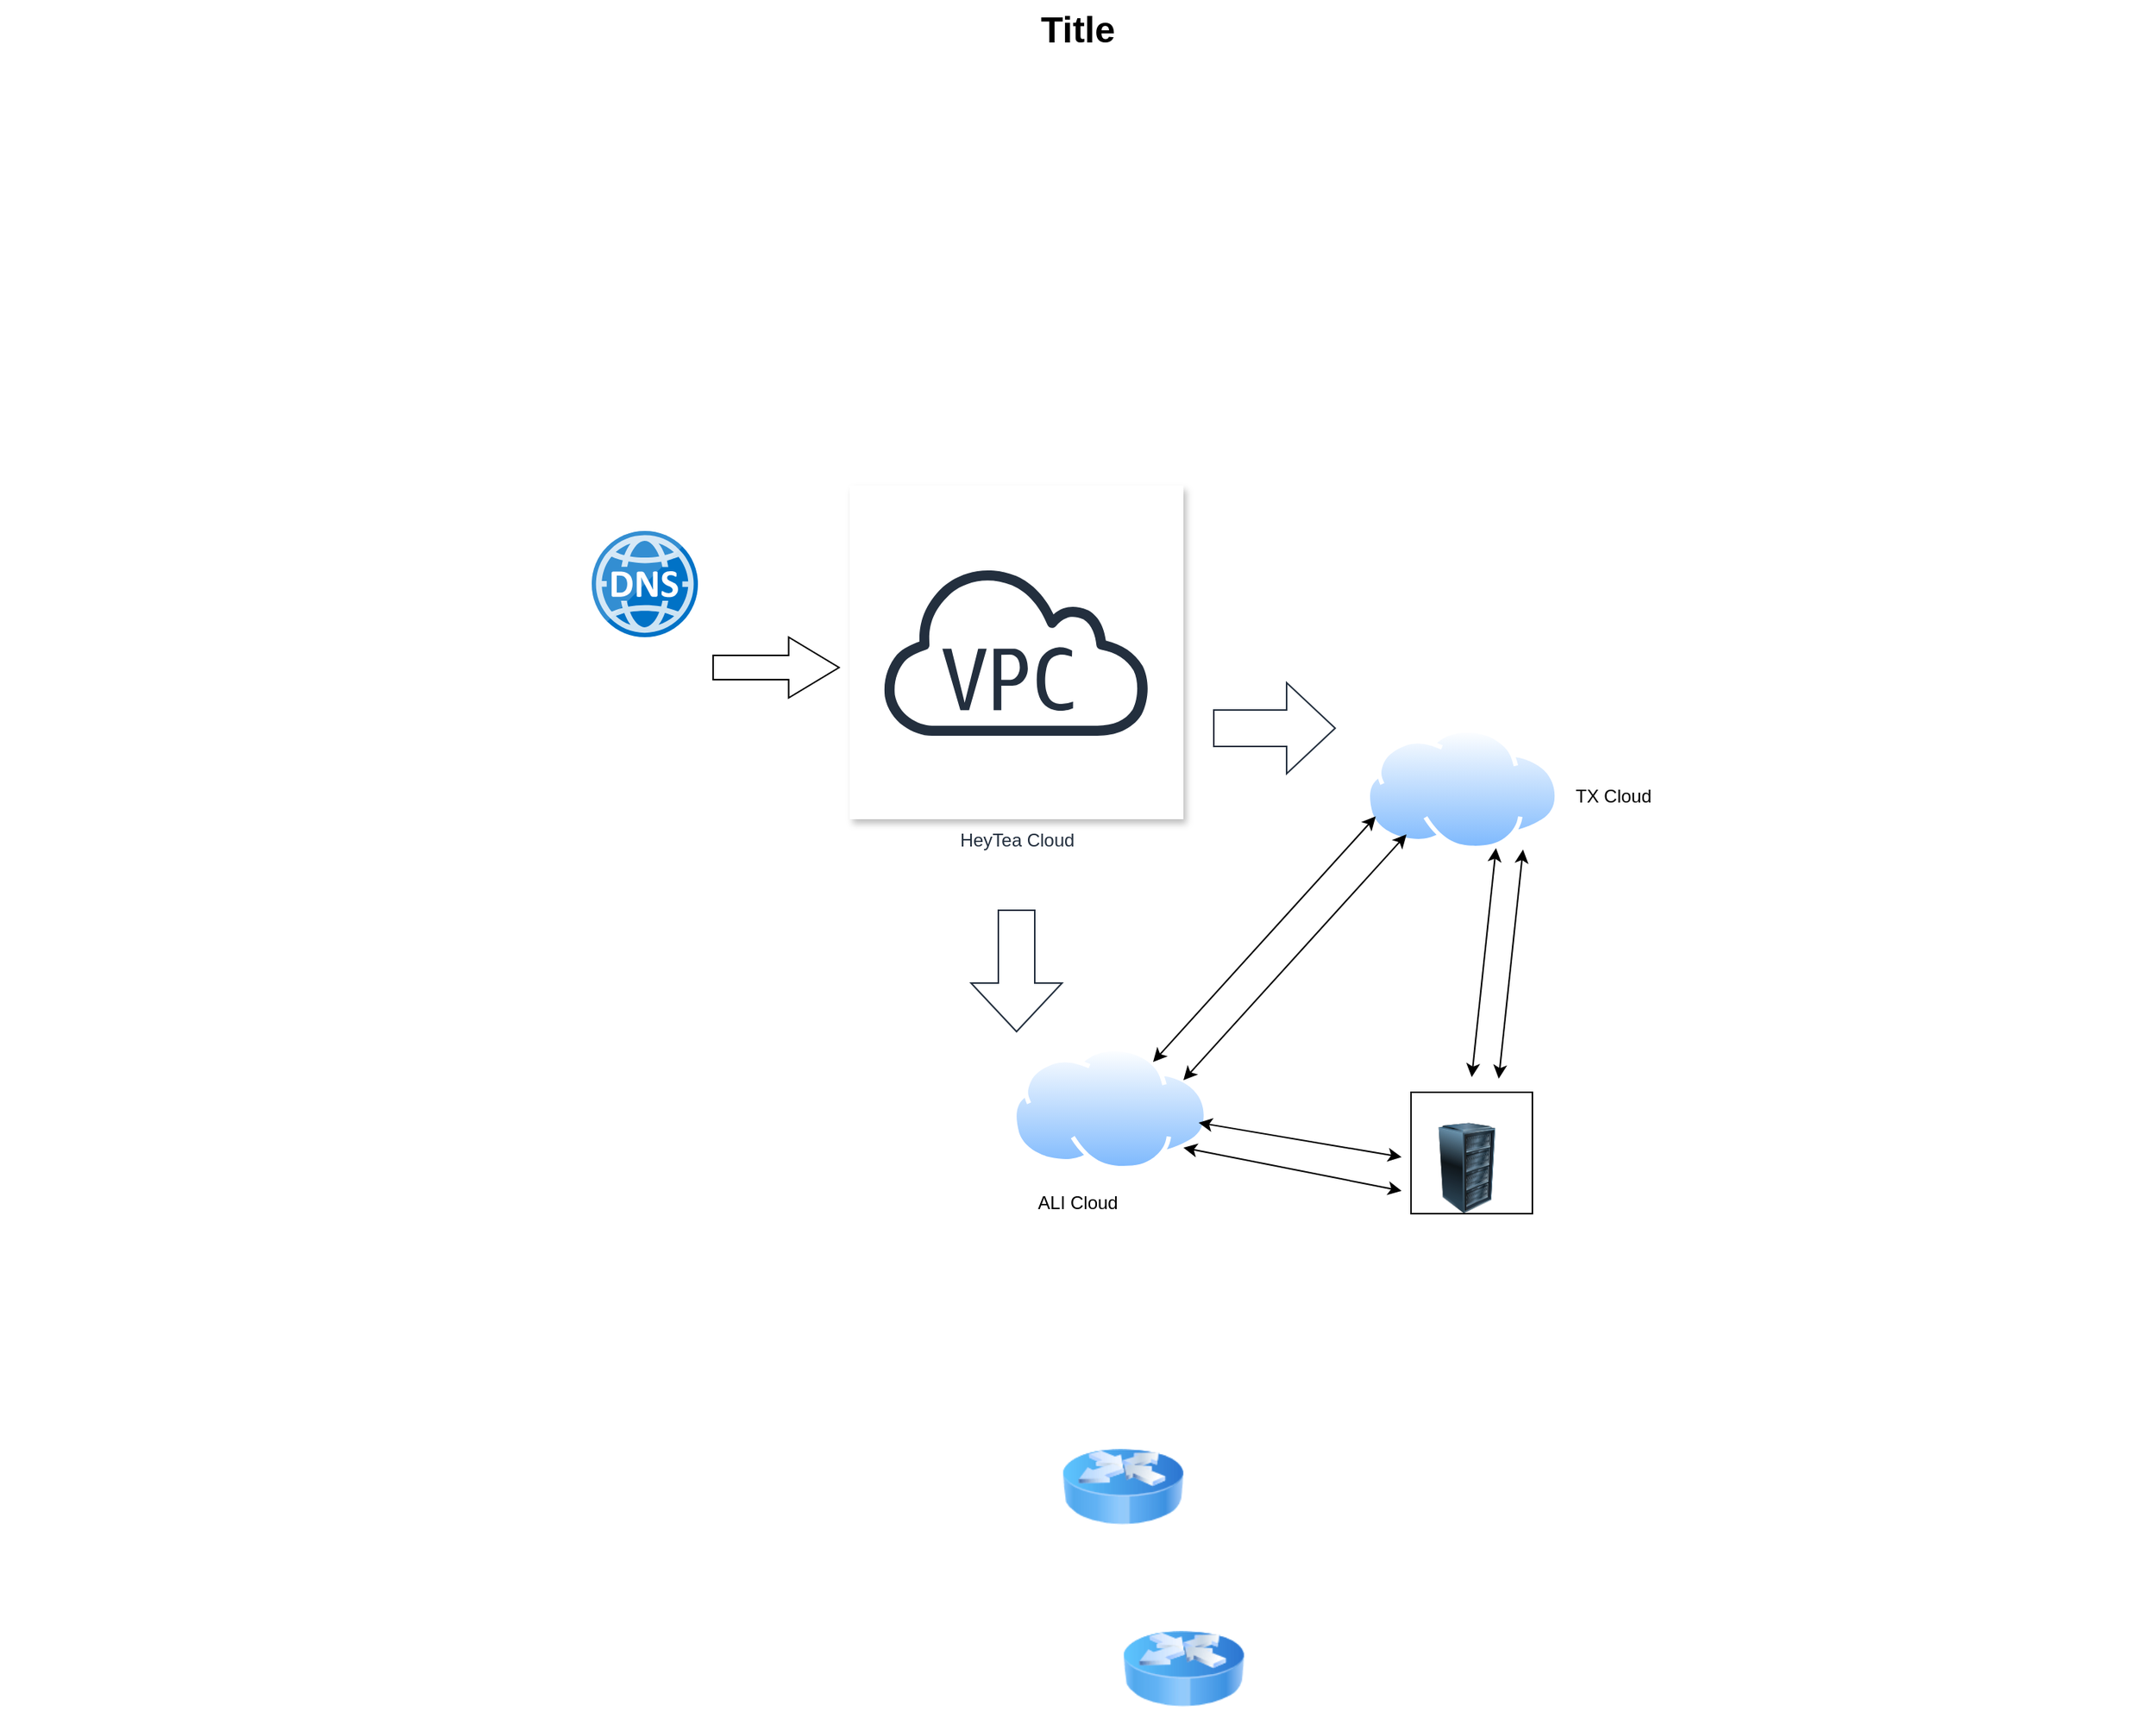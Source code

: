 <mxfile version="24.2.0" type="github" pages="2">
  <diagram name="Page-1" id="197159a0-c6a4-9194-75a8-e4174976684c">
    <mxGraphModel dx="1153" dy="582" grid="1" gridSize="10" guides="1" tooltips="1" connect="1" arrows="1" fold="1" page="1" pageScale="1.5" pageWidth="1169" pageHeight="826" background="none" math="0" shadow="0">
      <root>
        <mxCell id="0" style=";html=1;" />
        <mxCell id="1" style=";html=1;" parent="0" />
        <mxCell id="1eIa2DzuGXPWhkB9DKKl-55" value="" style="whiteSpace=wrap;html=1;aspect=fixed;" vertex="1" parent="1">
          <mxGeometry x="1090" y="780" width="80" height="80" as="geometry" />
        </mxCell>
        <mxCell id="1257a543d1cacc4b-52" value="Title" style="text;strokeColor=none;fillColor=none;html=1;fontSize=24;fontStyle=1;verticalAlign=middle;align=center;" parent="1" vertex="1">
          <mxGeometry x="160" y="60" width="1420" height="40" as="geometry" />
        </mxCell>
        <mxCell id="1eIa2DzuGXPWhkB9DKKl-34" value="" style="image;sketch=0;aspect=fixed;html=1;points=[];align=center;fontSize=12;image=img/lib/mscae/DNS.svg;" vertex="1" parent="1">
          <mxGeometry x="550" y="410" width="70" height="70" as="geometry" />
        </mxCell>
        <mxCell id="1eIa2DzuGXPWhkB9DKKl-36" value="HeyTea Cloud" style="sketch=0;outlineConnect=0;fontColor=#232F3E;gradientColor=none;strokeColor=#232F3E;fillColor=#ffffff;dashed=0;verticalLabelPosition=bottom;verticalAlign=top;align=center;html=1;fontSize=12;fontStyle=0;aspect=fixed;shape=mxgraph.aws4.resourceIcon;resIcon=mxgraph.aws4.virtual_private_cloud;shadow=1;" vertex="1" parent="1">
          <mxGeometry x="720" y="380" width="220" height="220" as="geometry" />
        </mxCell>
        <mxCell id="1eIa2DzuGXPWhkB9DKKl-38" value="" style="shape=singleArrow;whiteSpace=wrap;html=1;arrowWidth=0.4;arrowSize=0.4;verticalAlign=top;labelBackgroundColor=default;sketch=0;" vertex="1" parent="1">
          <mxGeometry x="630" y="480" width="83" height="40" as="geometry" />
        </mxCell>
        <mxCell id="1eIa2DzuGXPWhkB9DKKl-41" value="" style="shape=singleArrow;whiteSpace=wrap;html=1;arrowWidth=0.4;arrowSize=0.4;verticalAlign=top;fillColor=#ffffff;strokeColor=#232F3E;fontColor=#232F3E;sketch=0;gradientColor=none;dashed=0;fontStyle=0;rotation=90;" vertex="1" parent="1">
          <mxGeometry x="790" y="670" width="80" height="60" as="geometry" />
        </mxCell>
        <mxCell id="1eIa2DzuGXPWhkB9DKKl-44" value="" style="shape=singleArrow;whiteSpace=wrap;html=1;arrowWidth=0.4;arrowSize=0.4;verticalAlign=top;fillColor=#ffffff;strokeColor=#232F3E;fontColor=#232F3E;sketch=0;gradientColor=none;dashed=0;fontStyle=0;" vertex="1" parent="1">
          <mxGeometry x="960" y="510" width="80" height="60" as="geometry" />
        </mxCell>
        <mxCell id="1eIa2DzuGXPWhkB9DKKl-46" value="" style="image;aspect=fixed;perimeter=ellipsePerimeter;html=1;align=center;shadow=0;dashed=0;spacingTop=3;image=img/lib/active_directory/internet_cloud.svg;" vertex="1" parent="1">
          <mxGeometry x="827" y="750" width="129.37" height="81.5" as="geometry" />
        </mxCell>
        <mxCell id="1eIa2DzuGXPWhkB9DKKl-47" value="" style="image;aspect=fixed;perimeter=ellipsePerimeter;html=1;align=center;shadow=0;dashed=0;spacingTop=3;image=img/lib/active_directory/internet_cloud.svg;" vertex="1" parent="1">
          <mxGeometry x="1060" y="540" width="127.62" height="80.4" as="geometry" />
        </mxCell>
        <mxCell id="1eIa2DzuGXPWhkB9DKKl-48" value="" style="image;html=1;image=img/lib/clip_art/computers/Server_Rack_128x128.png" vertex="1" parent="1">
          <mxGeometry x="1083.81" y="800" width="86.19" height="60" as="geometry" />
        </mxCell>
        <mxCell id="1eIa2DzuGXPWhkB9DKKl-49" value="" style="endArrow=classic;startArrow=classic;html=1;rounded=0;entryX=0;entryY=0.75;entryDx=0;entryDy=0;" edge="1" parent="1" target="1eIa2DzuGXPWhkB9DKKl-47">
          <mxGeometry width="50" height="50" relative="1" as="geometry">
            <mxPoint x="920" y="760" as="sourcePoint" />
            <mxPoint x="970" y="710" as="targetPoint" />
          </mxGeometry>
        </mxCell>
        <mxCell id="1eIa2DzuGXPWhkB9DKKl-50" value="" style="endArrow=classic;startArrow=classic;html=1;rounded=0;entryX=0;entryY=0.75;entryDx=0;entryDy=0;" edge="1" parent="1">
          <mxGeometry width="50" height="50" relative="1" as="geometry">
            <mxPoint x="940" y="772" as="sourcePoint" />
            <mxPoint x="1087" y="610" as="targetPoint" />
          </mxGeometry>
        </mxCell>
        <mxCell id="1eIa2DzuGXPWhkB9DKKl-51" value="" style="endArrow=classic;startArrow=classic;html=1;rounded=0;" edge="1" parent="1" source="1eIa2DzuGXPWhkB9DKKl-48">
          <mxGeometry width="50" height="50" relative="1" as="geometry">
            <mxPoint x="1077.44" y="807.611" as="sourcePoint" />
            <mxPoint x="950" y="800" as="targetPoint" />
          </mxGeometry>
        </mxCell>
        <mxCell id="1eIa2DzuGXPWhkB9DKKl-52" value="" style="endArrow=classic;startArrow=classic;html=1;rounded=0;exitX=0.674;exitY=0.983;exitDx=0;exitDy=0;exitPerimeter=0;" edge="1" parent="1" source="1eIa2DzuGXPWhkB9DKKl-47">
          <mxGeometry width="50" height="50" relative="1" as="geometry">
            <mxPoint x="1264" y="785" as="sourcePoint" />
            <mxPoint x="1130" y="770" as="targetPoint" />
          </mxGeometry>
        </mxCell>
        <mxCell id="1eIa2DzuGXPWhkB9DKKl-53" value="" style="endArrow=classic;startArrow=classic;html=1;rounded=0;exitX=0;exitY=0.75;exitDx=0;exitDy=0;" edge="1" parent="1" source="1eIa2DzuGXPWhkB9DKKl-48">
          <mxGeometry width="50" height="50" relative="1" as="geometry">
            <mxPoint x="1010" y="880" as="sourcePoint" />
            <mxPoint x="940" y="816.5" as="targetPoint" />
          </mxGeometry>
        </mxCell>
        <mxCell id="1eIa2DzuGXPWhkB9DKKl-54" value="" style="endArrow=classic;startArrow=classic;html=1;rounded=0;exitX=0.674;exitY=0.983;exitDx=0;exitDy=0;exitPerimeter=0;" edge="1" parent="1">
          <mxGeometry width="50" height="50" relative="1" as="geometry">
            <mxPoint x="1163.81" y="620" as="sourcePoint" />
            <mxPoint x="1147.81" y="771" as="targetPoint" />
          </mxGeometry>
        </mxCell>
        <mxCell id="1eIa2DzuGXPWhkB9DKKl-56" value="ALI Cloud" style="text;html=1;align=center;verticalAlign=middle;resizable=0;points=[];autosize=1;strokeColor=none;fillColor=none;" vertex="1" parent="1">
          <mxGeometry x="830" y="838" width="80" height="30" as="geometry" />
        </mxCell>
        <mxCell id="1eIa2DzuGXPWhkB9DKKl-57" value="TX Cloud" style="text;html=1;align=center;verticalAlign=middle;resizable=0;points=[];autosize=1;strokeColor=none;fillColor=none;" vertex="1" parent="1">
          <mxGeometry x="1187.62" y="570" width="70" height="30" as="geometry" />
        </mxCell>
        <mxCell id="1eIa2DzuGXPWhkB9DKKl-58" value="" style="image;html=1;image=img/lib/clip_art/networking/Router_Icon_128x128.png" vertex="1" parent="1">
          <mxGeometry x="860" y="1000" width="80" height="80" as="geometry" />
        </mxCell>
        <mxCell id="1eIa2DzuGXPWhkB9DKKl-59" value="" style="image;html=1;image=img/lib/clip_art/networking/Router_Icon_128x128.png" vertex="1" parent="1">
          <mxGeometry x="900" y="1120" width="80" height="80" as="geometry" />
        </mxCell>
      </root>
    </mxGraphModel>
  </diagram>
  <diagram id="c3w-Ql3XF3lk5wDezQVz" name="Page-2">
    <mxGraphModel dx="6218" dy="776" grid="1" gridSize="10" guides="1" tooltips="1" connect="1" arrows="1" fold="1" page="1" pageScale="1" pageWidth="4681" pageHeight="3300" math="0" shadow="0">
      <root>
        <mxCell id="0" />
        <mxCell id="1" parent="0" />
        <mxCell id="-w3O8SnXxAIu4j40hcto-25" value="" style="ellipse;whiteSpace=wrap;html=1;" vertex="1" parent="1">
          <mxGeometry x="770" y="600" width="580" height="340" as="geometry" />
        </mxCell>
        <mxCell id="-w3O8SnXxAIu4j40hcto-13" value="" style="ellipse;whiteSpace=wrap;html=1;" vertex="1" parent="1">
          <mxGeometry x="-10" y="570" width="570" height="330" as="geometry" />
        </mxCell>
        <mxCell id="-w3O8SnXxAIu4j40hcto-1" value="" style="image;html=1;image=img/lib/clip_art/networking/Router_Icon_128x128.png" vertex="1" parent="1">
          <mxGeometry x="400" y="600" width="80" height="80" as="geometry" />
        </mxCell>
        <mxCell id="-w3O8SnXxAIu4j40hcto-2" value="" style="image;html=1;image=img/lib/clip_art/networking/Router_Icon_128x128.png" vertex="1" parent="1">
          <mxGeometry x="380" y="800" width="80" height="80" as="geometry" />
        </mxCell>
        <mxCell id="-w3O8SnXxAIu4j40hcto-3" value="" style="outlineConnect=0;dashed=0;verticalLabelPosition=bottom;verticalAlign=top;align=center;html=1;shape=mxgraph.aws3.router;fillColor=#F58536;gradientColor=none;" vertex="1" parent="1">
          <mxGeometry x="230" y="608" width="69" height="72" as="geometry" />
        </mxCell>
        <mxCell id="-w3O8SnXxAIu4j40hcto-4" value="" style="outlineConnect=0;dashed=0;verticalLabelPosition=bottom;verticalAlign=top;align=center;html=1;shape=mxgraph.aws3.router;fillColor=#F58536;gradientColor=none;" vertex="1" parent="1">
          <mxGeometry x="210" y="808" width="69" height="72" as="geometry" />
        </mxCell>
        <mxCell id="-w3O8SnXxAIu4j40hcto-5" value="" style="outlineConnect=0;dashed=0;verticalLabelPosition=bottom;verticalAlign=top;align=center;html=1;shape=mxgraph.aws3.virtual_private_cloud;fillColor=#F58534;gradientColor=none;" vertex="1" parent="1">
          <mxGeometry x="50" y="720" width="80" height="50" as="geometry" />
        </mxCell>
        <mxCell id="-w3O8SnXxAIu4j40hcto-6" value="" style="shadow=0;dashed=0;html=1;strokeColor=none;fillColor=#4495D1;labelPosition=center;verticalLabelPosition=bottom;verticalAlign=top;align=center;outlineConnect=0;shape=mxgraph.veeam.2d.virtual_machine;" vertex="1" parent="1">
          <mxGeometry x="30" y="690" width="44.8" height="44" as="geometry" />
        </mxCell>
        <mxCell id="-w3O8SnXxAIu4j40hcto-7" value="" style="shadow=0;dashed=0;html=1;strokeColor=none;fillColor=#4495D1;labelPosition=center;verticalLabelPosition=bottom;verticalAlign=top;align=center;outlineConnect=0;shape=mxgraph.veeam.2d.virtual_machine;" vertex="1" parent="1">
          <mxGeometry x="20" y="764" width="44.8" height="44" as="geometry" />
        </mxCell>
        <mxCell id="-w3O8SnXxAIu4j40hcto-9" value="" style="endArrow=classic;html=1;rounded=0;" edge="1" parent="1" target="-w3O8SnXxAIu4j40hcto-3">
          <mxGeometry width="50" height="50" relative="1" as="geometry">
            <mxPoint x="110" y="730" as="sourcePoint" />
            <mxPoint x="160" y="680" as="targetPoint" />
          </mxGeometry>
        </mxCell>
        <mxCell id="-w3O8SnXxAIu4j40hcto-10" value="" style="endArrow=classic;html=1;rounded=0;entryX=0;entryY=0.5;entryDx=0;entryDy=0;entryPerimeter=0;" edge="1" parent="1" target="-w3O8SnXxAIu4j40hcto-4">
          <mxGeometry width="50" height="50" relative="1" as="geometry">
            <mxPoint x="120" y="770" as="sourcePoint" />
            <mxPoint x="160" y="850" as="targetPoint" />
          </mxGeometry>
        </mxCell>
        <mxCell id="-w3O8SnXxAIu4j40hcto-11" value="" style="endArrow=classic;html=1;rounded=0;entryX=0;entryY=0.75;entryDx=0;entryDy=0;" edge="1" parent="1">
          <mxGeometry width="50" height="50" relative="1" as="geometry">
            <mxPoint x="300" y="639.5" as="sourcePoint" />
            <mxPoint x="400" y="639.5" as="targetPoint" />
            <Array as="points" />
          </mxGeometry>
        </mxCell>
        <mxCell id="-w3O8SnXxAIu4j40hcto-12" value="" style="endArrow=classic;html=1;rounded=0;entryX=0;entryY=0.75;entryDx=0;entryDy=0;" edge="1" parent="1">
          <mxGeometry width="50" height="50" relative="1" as="geometry">
            <mxPoint x="280" y="839.5" as="sourcePoint" />
            <mxPoint x="380" y="839.5" as="targetPoint" />
            <Array as="points" />
          </mxGeometry>
        </mxCell>
        <mxCell id="-w3O8SnXxAIu4j40hcto-14" value="" style="image;html=1;image=img/lib/clip_art/networking/Router_Icon_128x128.png" vertex="1" parent="1">
          <mxGeometry x="960" y="630" width="80" height="80" as="geometry" />
        </mxCell>
        <mxCell id="-w3O8SnXxAIu4j40hcto-15" value="" style="image;html=1;image=img/lib/clip_art/networking/Router_Icon_128x128.png" vertex="1" parent="1">
          <mxGeometry x="940" y="830" width="80" height="80" as="geometry" />
        </mxCell>
        <mxCell id="-w3O8SnXxAIu4j40hcto-16" value="" style="outlineConnect=0;dashed=0;verticalLabelPosition=bottom;verticalAlign=top;align=center;html=1;shape=mxgraph.aws3.router;fillColor=#F58536;gradientColor=none;" vertex="1" parent="1">
          <mxGeometry x="1090" y="638" width="69" height="72" as="geometry" />
        </mxCell>
        <mxCell id="-w3O8SnXxAIu4j40hcto-17" value="" style="outlineConnect=0;dashed=0;verticalLabelPosition=bottom;verticalAlign=top;align=center;html=1;shape=mxgraph.aws3.router;fillColor=#F58536;gradientColor=none;" vertex="1" parent="1">
          <mxGeometry x="1100" y="834" width="69" height="72" as="geometry" />
        </mxCell>
        <mxCell id="-w3O8SnXxAIu4j40hcto-18" value="" style="outlineConnect=0;dashed=0;verticalLabelPosition=bottom;verticalAlign=top;align=center;html=1;shape=mxgraph.aws3.virtual_private_cloud;fillColor=#F58534;gradientColor=none;" vertex="1" parent="1">
          <mxGeometry x="1210" y="734" width="80" height="50" as="geometry" />
        </mxCell>
        <mxCell id="-w3O8SnXxAIu4j40hcto-19" value="" style="shadow=0;dashed=0;html=1;strokeColor=none;fillColor=#4495D1;labelPosition=center;verticalLabelPosition=bottom;verticalAlign=top;align=center;outlineConnect=0;shape=mxgraph.veeam.2d.virtual_machine;" vertex="1" parent="1">
          <mxGeometry x="1273.8" y="710" width="44.8" height="44" as="geometry" />
        </mxCell>
        <mxCell id="-w3O8SnXxAIu4j40hcto-22" value="" style="endArrow=classic;html=1;rounded=0;entryX=0;entryY=0.75;entryDx=0;entryDy=0;exitX=0;exitY=0;exitDx=0;exitDy=0;" edge="1" parent="1" source="-w3O8SnXxAIu4j40hcto-25">
          <mxGeometry width="50" height="50" relative="1" as="geometry">
            <mxPoint x="860" y="669.5" as="sourcePoint" />
            <mxPoint x="960" y="669.5" as="targetPoint" />
            <Array as="points" />
          </mxGeometry>
        </mxCell>
        <mxCell id="-w3O8SnXxAIu4j40hcto-23" value="" style="endArrow=classic;html=1;rounded=0;entryX=0;entryY=0.75;entryDx=0;entryDy=0;exitX=0.083;exitY=0.773;exitDx=0;exitDy=0;exitPerimeter=0;" edge="1" parent="1" source="-w3O8SnXxAIu4j40hcto-25">
          <mxGeometry width="50" height="50" relative="1" as="geometry">
            <mxPoint x="840" y="869.5" as="sourcePoint" />
            <mxPoint x="940" y="869.5" as="targetPoint" />
            <Array as="points" />
          </mxGeometry>
        </mxCell>
        <mxCell id="-w3O8SnXxAIu4j40hcto-24" value="" style="shadow=0;dashed=0;html=1;strokeColor=none;fillColor=#4495D1;labelPosition=center;verticalLabelPosition=bottom;verticalAlign=top;align=center;outlineConnect=0;shape=mxgraph.veeam.2d.virtual_machine;" vertex="1" parent="1">
          <mxGeometry x="1273.8" y="790" width="44.8" height="44" as="geometry" />
        </mxCell>
        <mxCell id="-w3O8SnXxAIu4j40hcto-28" value="" style="endArrow=classic;html=1;rounded=0;entryX=0;entryY=0.5;entryDx=0;entryDy=0;entryPerimeter=0;" edge="1" parent="1" target="-w3O8SnXxAIu4j40hcto-17">
          <mxGeometry width="50" height="50" relative="1" as="geometry">
            <mxPoint x="1020" y="869.5" as="sourcePoint" />
            <mxPoint x="1080" y="870" as="targetPoint" />
            <Array as="points" />
          </mxGeometry>
        </mxCell>
        <mxCell id="-w3O8SnXxAIu4j40hcto-29" value="" style="endArrow=classic;html=1;rounded=0;" edge="1" parent="1">
          <mxGeometry width="50" height="50" relative="1" as="geometry">
            <mxPoint x="1030" y="673.5" as="sourcePoint" />
            <mxPoint x="1090" y="673.5" as="targetPoint" />
            <Array as="points" />
          </mxGeometry>
        </mxCell>
        <mxCell id="-w3O8SnXxAIu4j40hcto-30" value="" style="endArrow=none;dashed=1;html=1;rounded=0;entryX=0.134;entryY=0.147;entryDx=0;entryDy=0;entryPerimeter=0;" edge="1" parent="1" target="-w3O8SnXxAIu4j40hcto-25">
          <mxGeometry width="50" height="50" relative="1" as="geometry">
            <mxPoint x="520.004" y="639.26" as="sourcePoint" />
            <mxPoint x="731.675" y="648.737" as="targetPoint" />
          </mxGeometry>
        </mxCell>
        <mxCell id="-w3O8SnXxAIu4j40hcto-31" value="" style="endArrow=none;dashed=1;html=1;rounded=0;entryX=0.071;entryY=0.762;entryDx=0;entryDy=0;entryPerimeter=0;" edge="1" parent="1" target="-w3O8SnXxAIu4j40hcto-25">
          <mxGeometry width="50" height="50" relative="1" as="geometry">
            <mxPoint x="520.004" y="819.26" as="sourcePoint" />
            <mxPoint x="848" y="830" as="targetPoint" />
          </mxGeometry>
        </mxCell>
        <mxCell id="-w3O8SnXxAIu4j40hcto-32" value="" style="endArrow=classic;html=1;rounded=0;entryX=0.39;entryY=0.03;entryDx=0;entryDy=0;entryPerimeter=0;" edge="1" parent="1" target="-w3O8SnXxAIu4j40hcto-18">
          <mxGeometry width="50" height="50" relative="1" as="geometry">
            <mxPoint x="1159" y="690" as="sourcePoint" />
            <mxPoint x="1219" y="690" as="targetPoint" />
            <Array as="points" />
          </mxGeometry>
        </mxCell>
        <mxCell id="-w3O8SnXxAIu4j40hcto-33" value="" style="endArrow=classic;html=1;rounded=0;" edge="1" parent="1" target="-w3O8SnXxAIu4j40hcto-18">
          <mxGeometry width="50" height="50" relative="1" as="geometry">
            <mxPoint x="1169" y="860" as="sourcePoint" />
            <mxPoint x="1229" y="860" as="targetPoint" />
            <Array as="points" />
          </mxGeometry>
        </mxCell>
        <mxCell id="-w3O8SnXxAIu4j40hcto-34" value="&lt;br/&gt;&#x9;&#x9;&lt;br/&gt;&#x9;&lt;br/&gt;&#x9;&lt;br/&gt;&#x9;&#x9;&lt;div title=&quot;Page 2&quot; class=&quot;page&quot;&gt;&lt;br/&gt;&#x9;&#x9;&#x9;&lt;div class=&quot;layoutArea&quot;&gt;&lt;br/&gt;&#x9;&#x9;&#x9;&#x9;&lt;div class=&quot;column&quot;&gt;&lt;br/&gt;&#x9;&#x9;&#x9;&#x9;&#x9;&lt;p&gt;&lt;span style=&quot;font-size: 12.0pt; font-family: &#39;SimSun&#39;&quot;&gt;广州腾讯云华新园机房&amp;nbsp;&lt;/span&gt;&lt;/p&gt;&lt;br/&gt;&#x9;&#x9;&#x9;&#x9;&lt;/div&gt;&lt;br/&gt;&#x9;&#x9;&#x9;&lt;/div&gt;&lt;br/&gt;&#x9;&#x9;&lt;/div&gt;" style="text;html=1;align=center;verticalAlign=middle;resizable=0;points=[];autosize=1;strokeColor=none;fillColor=none;" vertex="1" parent="1">
          <mxGeometry x="380" y="440" width="190" height="200" as="geometry" />
        </mxCell>
        <mxCell id="-w3O8SnXxAIu4j40hcto-35" value="&lt;br/&gt;&#x9;&#x9;&lt;br/&gt;&#x9;&lt;br/&gt;&#x9;&lt;br/&gt;&#x9;&#x9;&lt;div title=&quot;Page 2&quot; class=&quot;page&quot;&gt;&lt;br/&gt;&#x9;&#x9;&#x9;&lt;div class=&quot;layoutArea&quot;&gt;&lt;br/&gt;&#x9;&#x9;&#x9;&#x9;&lt;div class=&quot;column&quot;&gt;&lt;br/&gt;&#x9;&#x9;&#x9;&#x9;&#x9;&lt;p&gt;&lt;span style=&quot;font-size: 12.0pt; font-family: &#39;SimSun&#39;&quot;&gt;广州腾讯云开源路机房&amp;nbsp;&lt;/span&gt;&lt;/p&gt;&lt;br/&gt;&#x9;&#x9;&#x9;&#x9;&lt;/div&gt;&lt;br/&gt;&#x9;&#x9;&#x9;&lt;/div&gt;&lt;br/&gt;&#x9;&#x9;&lt;/div&gt;" style="text;html=1;align=center;verticalAlign=middle;resizable=0;points=[];autosize=1;strokeColor=none;fillColor=none;" vertex="1" parent="1">
          <mxGeometry x="345" y="793" width="190" height="200" as="geometry" />
        </mxCell>
        <mxCell id="-w3O8SnXxAIu4j40hcto-36" value="&lt;br/&gt;&#x9;&#x9;&lt;br/&gt;&#x9;&lt;br/&gt;&#x9;&lt;br/&gt;&#x9;&#x9;&lt;div title=&quot;Page 2&quot; class=&quot;page&quot;&gt;&lt;br/&gt;&#x9;&#x9;&#x9;&lt;div class=&quot;layoutArea&quot;&gt;&lt;br/&gt;&#x9;&#x9;&#x9;&#x9;&lt;div class=&quot;column&quot;&gt;&lt;br/&gt;&#x9;&#x9;&#x9;&#x9;&#x9;&lt;p&gt;&lt;span style=&quot;font-size: 12.0pt; font-family: &#39;SimSun&#39;&quot;&gt;广州阿里云黄埔 B 机房&amp;nbsp;&lt;/span&gt;&lt;/p&gt;&lt;br/&gt;&#x9;&#x9;&#x9;&#x9;&lt;/div&gt;&lt;br/&gt;&#x9;&#x9;&#x9;&lt;/div&gt;&lt;br/&gt;&#x9;&#x9;&lt;/div&gt;" style="text;html=1;align=center;verticalAlign=middle;resizable=0;points=[];autosize=1;strokeColor=none;fillColor=none;" vertex="1" parent="1">
          <mxGeometry x="885" y="460" width="190" height="200" as="geometry" />
        </mxCell>
        <mxCell id="-w3O8SnXxAIu4j40hcto-38" value="&lt;br/&gt;&#x9;&#x9;&lt;br/&gt;&#x9;&lt;br/&gt;&#x9;&lt;br/&gt;&#x9;&#x9;&lt;div title=&quot;Page 2&quot; class=&quot;page&quot;&gt;&lt;br/&gt;&#x9;&#x9;&#x9;&lt;div class=&quot;layoutArea&quot;&gt;&lt;br/&gt;&#x9;&#x9;&#x9;&#x9;&lt;div class=&quot;column&quot;&gt;&lt;br/&gt;&#x9;&#x9;&#x9;&#x9;&#x9;&lt;p&gt;&lt;span style=&quot;font-size: 12.0pt; font-family: &#39;SimSun&#39;&quot;&gt;广州阿里云黄埔 C 机房&amp;nbsp;&lt;/span&gt;&lt;/p&gt;&lt;br/&gt;&#x9;&#x9;&#x9;&#x9;&lt;/div&gt;&lt;br/&gt;&#x9;&#x9;&#x9;&lt;/div&gt;&lt;br/&gt;&#x9;&#x9;&lt;/div&gt;" style="text;html=1;align=center;verticalAlign=middle;resizable=0;points=[];autosize=1;strokeColor=none;fillColor=none;" vertex="1" parent="1">
          <mxGeometry x="840" y="820" width="200" height="200" as="geometry" />
        </mxCell>
        <mxCell id="-w3O8SnXxAIu4j40hcto-39" value="MSTP" style="text;html=1;align=center;verticalAlign=middle;resizable=0;points=[];autosize=1;strokeColor=none;fillColor=none;" vertex="1" parent="1">
          <mxGeometry x="580" y="748" width="60" height="30" as="geometry" />
        </mxCell>
        <mxCell id="-w3O8SnXxAIu4j40hcto-40" value="region A" style="ellipse;whiteSpace=wrap;html=1;aspect=fixed;" vertex="1" parent="1">
          <mxGeometry x="180" y="713" width="80" height="80" as="geometry" />
        </mxCell>
        <mxCell id="-w3O8SnXxAIu4j40hcto-41" value="&amp;nbsp;region B" style="ellipse;whiteSpace=wrap;html=1;aspect=fixed;" vertex="1" parent="1">
          <mxGeometry x="270" y="710" width="80" height="80" as="geometry" />
        </mxCell>
        <mxCell id="-w3O8SnXxAIu4j40hcto-42" value="&amp;nbsp;region C" style="ellipse;whiteSpace=wrap;html=1;aspect=fixed;" vertex="1" parent="1">
          <mxGeometry x="360" y="704" width="80" height="80" as="geometry" />
        </mxCell>
        <mxCell id="-w3O8SnXxAIu4j40hcto-43" value="region A" style="ellipse;whiteSpace=wrap;html=1;aspect=fixed;" vertex="1" parent="1">
          <mxGeometry x="1100" y="730" width="80" height="80" as="geometry" />
        </mxCell>
        <mxCell id="-w3O8SnXxAIu4j40hcto-44" value="&amp;nbsp;region B" style="ellipse;whiteSpace=wrap;html=1;aspect=fixed;" vertex="1" parent="1">
          <mxGeometry x="1010" y="740" width="80" height="80" as="geometry" />
        </mxCell>
        <mxCell id="-w3O8SnXxAIu4j40hcto-45" value="&amp;nbsp;region C" style="ellipse;whiteSpace=wrap;html=1;aspect=fixed;" vertex="1" parent="1">
          <mxGeometry x="920" y="734" width="80" height="80" as="geometry" />
        </mxCell>
      </root>
    </mxGraphModel>
  </diagram>
</mxfile>
